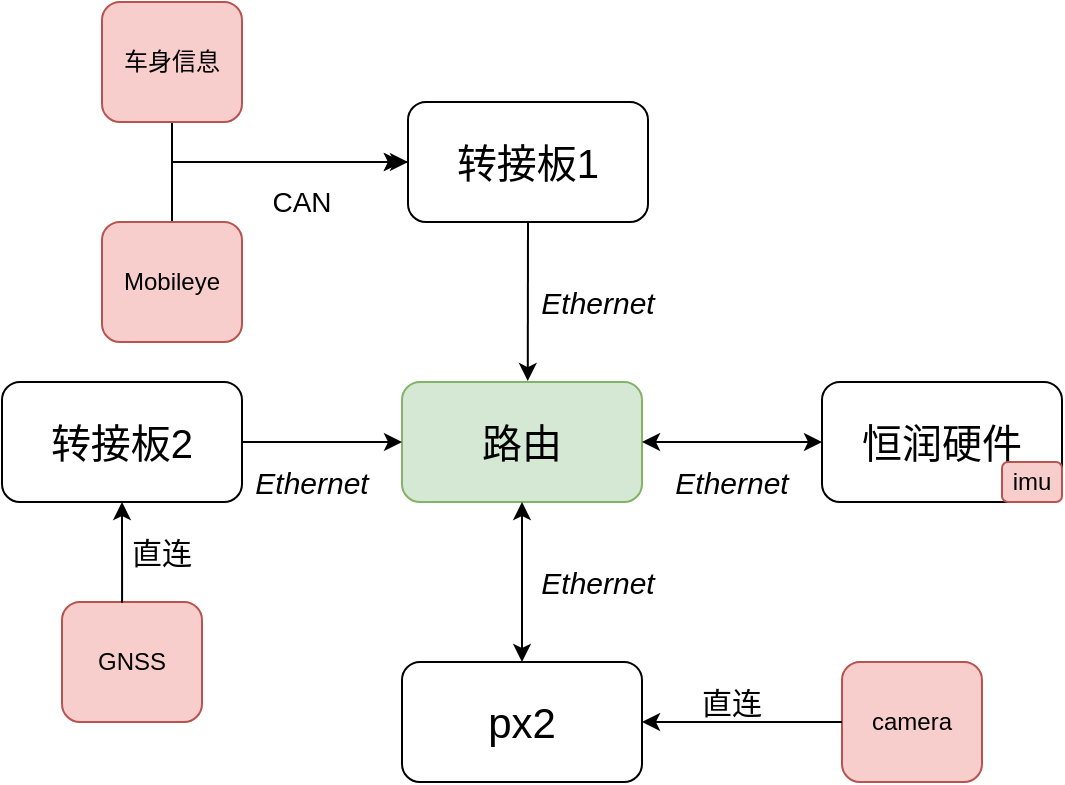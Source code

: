 <mxfile version="10.6.7" type="github"><diagram id="Wk74kEMtHISoScYsqJLL" name="Page-1"><mxGraphModel dx="840" dy="459" grid="1" gridSize="10" guides="1" tooltips="1" connect="1" arrows="1" fold="1" page="1" pageScale="1" pageWidth="827" pageHeight="1169" math="0" shadow="0"><root><mxCell id="0"/><mxCell id="1" parent="0"/><mxCell id="wm46AVBpIbckQWWRErPG-2" value="&lt;font style=&quot;font-size: 20px&quot;&gt;路由&lt;/font&gt;" style="rounded=1;whiteSpace=wrap;html=1;fillColor=#d5e8d4;strokeColor=#82b366;" parent="1" vertex="1"><mxGeometry x="290" y="220" width="120" height="60" as="geometry"/></mxCell><mxCell id="wm46AVBpIbckQWWRErPG-3" value="&lt;font style=&quot;font-size: 21px&quot;&gt;px2&lt;/font&gt;" style="rounded=1;whiteSpace=wrap;html=1;" parent="1" vertex="1"><mxGeometry x="290" y="360" width="120" height="60" as="geometry"/></mxCell><mxCell id="wm46AVBpIbckQWWRErPG-5" value="camera" style="rounded=1;whiteSpace=wrap;html=1;fillColor=#f8cecc;strokeColor=#b85450;" parent="1" vertex="1"><mxGeometry x="510" y="360" width="70" height="60" as="geometry"/></mxCell><mxCell id="wm46AVBpIbckQWWRErPG-7" value="" style="endArrow=classic;startArrow=classic;html=1;exitX=0.5;exitY=0;exitDx=0;exitDy=0;entryX=0.5;entryY=1;entryDx=0;entryDy=0;" parent="1" source="wm46AVBpIbckQWWRErPG-3" target="wm46AVBpIbckQWWRErPG-2" edge="1"><mxGeometry width="50" height="50" relative="1" as="geometry"><mxPoint x="320" y="330" as="sourcePoint"/><mxPoint x="370" y="280" as="targetPoint"/></mxGeometry></mxCell><mxCell id="wm46AVBpIbckQWWRErPG-8" value="" style="endArrow=classic;html=1;exitX=0;exitY=0.5;exitDx=0;exitDy=0;entryX=1;entryY=0.5;entryDx=0;entryDy=0;" parent="1" source="wm46AVBpIbckQWWRErPG-5" target="wm46AVBpIbckQWWRErPG-3" edge="1"><mxGeometry width="50" height="50" relative="1" as="geometry"><mxPoint x="290" y="490" as="sourcePoint"/><mxPoint x="340" y="440" as="targetPoint"/></mxGeometry></mxCell><mxCell id="wm46AVBpIbckQWWRErPG-9" value="&lt;font style=&quot;font-size: 20px&quot;&gt;恒润硬件&lt;/font&gt;" style="rounded=1;whiteSpace=wrap;html=1;" parent="1" vertex="1"><mxGeometry x="500" y="220" width="120" height="60" as="geometry"/></mxCell><mxCell id="wm46AVBpIbckQWWRErPG-10" value="imu" style="rounded=1;whiteSpace=wrap;html=1;fillColor=#f8cecc;strokeColor=#b85450;" parent="1" vertex="1"><mxGeometry x="590" y="260" width="30" height="20" as="geometry"/></mxCell><mxCell id="wm46AVBpIbckQWWRErPG-11" value="" style="endArrow=classic;startArrow=classic;html=1;exitX=0;exitY=0.5;exitDx=0;exitDy=0;entryX=1;entryY=0.5;entryDx=0;entryDy=0;" parent="1" source="wm46AVBpIbckQWWRErPG-9" target="wm46AVBpIbckQWWRErPG-2" edge="1"><mxGeometry width="50" height="50" relative="1" as="geometry"><mxPoint x="680" y="160" as="sourcePoint"/><mxPoint x="680" y="80" as="targetPoint"/></mxGeometry></mxCell><mxCell id="wm46AVBpIbckQWWRErPG-18" style="edgeStyle=orthogonalEdgeStyle;rounded=0;orthogonalLoop=1;jettySize=auto;html=1;" parent="1" source="wm46AVBpIbckQWWRErPG-12" edge="1"><mxGeometry relative="1" as="geometry"><mxPoint x="290" y="110" as="targetPoint"/></mxGeometry></mxCell><mxCell id="wm46AVBpIbckQWWRErPG-12" value="&lt;font style=&quot;font-size: 20px&quot;&gt;转接板1&lt;/font&gt;" style="rounded=1;whiteSpace=wrap;html=1;" parent="1" vertex="1"><mxGeometry x="293" y="80" width="120" height="60" as="geometry"/></mxCell><mxCell id="wm46AVBpIbckQWWRErPG-17" style="edgeStyle=orthogonalEdgeStyle;rounded=0;orthogonalLoop=1;jettySize=auto;html=1;exitX=0.5;exitY=1;exitDx=0;exitDy=0;" parent="1" source="wm46AVBpIbckQWWRErPG-14" edge="1"><mxGeometry relative="1" as="geometry"><mxPoint x="290" y="110" as="targetPoint"/><Array as="points"><mxPoint x="175" y="110"/></Array></mxGeometry></mxCell><mxCell id="wm46AVBpIbckQWWRErPG-14" value="车身信息" style="rounded=1;whiteSpace=wrap;html=1;fillColor=#f8cecc;strokeColor=#b85450;" parent="1" vertex="1"><mxGeometry x="140" y="30" width="70" height="60" as="geometry"/></mxCell><mxCell id="wm46AVBpIbckQWWRErPG-21" style="edgeStyle=orthogonalEdgeStyle;rounded=0;orthogonalLoop=1;jettySize=auto;html=1;exitX=0.5;exitY=0;exitDx=0;exitDy=0;" parent="1" source="wm46AVBpIbckQWWRErPG-15" edge="1"><mxGeometry relative="1" as="geometry"><mxPoint x="293" y="110" as="targetPoint"/><Array as="points"><mxPoint x="175" y="110"/></Array></mxGeometry></mxCell><mxCell id="wm46AVBpIbckQWWRErPG-15" value="Mobileye" style="rounded=1;whiteSpace=wrap;html=1;fillColor=#f8cecc;strokeColor=#b85450;" parent="1" vertex="1"><mxGeometry x="140" y="140" width="70" height="60" as="geometry"/></mxCell><mxCell id="wm46AVBpIbckQWWRErPG-23" value="" style="endArrow=classic;html=1;exitX=0.5;exitY=1;exitDx=0;exitDy=0;entryX=0.524;entryY=-0.008;entryDx=0;entryDy=0;entryPerimeter=0;" parent="1" source="wm46AVBpIbckQWWRErPG-12" target="wm46AVBpIbckQWWRErPG-2" edge="1"><mxGeometry width="50" height="50" relative="1" as="geometry"><mxPoint x="140" y="490" as="sourcePoint"/><mxPoint x="190" y="440" as="targetPoint"/></mxGeometry></mxCell><mxCell id="wm46AVBpIbckQWWRErPG-24" value="&lt;font style=&quot;font-size: 14px&quot;&gt;CAN&lt;/font&gt;" style="text;html=1;strokeColor=none;fillColor=none;align=center;verticalAlign=middle;whiteSpace=wrap;rounded=0;strokeWidth=4;" parent="1" vertex="1"><mxGeometry x="220" y="120" width="40" height="20" as="geometry"/></mxCell><mxCell id="wm46AVBpIbckQWWRErPG-25" value="&lt;font size=&quot;1&quot;&gt;&lt;em style=&quot;font-size: 15px&quot;&gt;Ethernet&lt;/em&gt;&lt;/font&gt;" style="text;html=1;strokeColor=none;fillColor=none;align=center;verticalAlign=middle;whiteSpace=wrap;rounded=0;" parent="1" vertex="1"><mxGeometry x="353" y="160" width="70" height="40" as="geometry"/></mxCell><mxCell id="wm46AVBpIbckQWWRErPG-26" value="&lt;font size=&quot;1&quot;&gt;&lt;em style=&quot;font-size: 15px&quot;&gt;Ethernet&lt;/em&gt;&lt;/font&gt;" style="text;html=1;strokeColor=none;fillColor=none;align=center;verticalAlign=middle;whiteSpace=wrap;rounded=0;" parent="1" vertex="1"><mxGeometry x="353" y="300" width="70" height="40" as="geometry"/></mxCell><mxCell id="wm46AVBpIbckQWWRErPG-27" value="&lt;font size=&quot;1&quot;&gt;&lt;em style=&quot;font-size: 15px&quot;&gt;Ethernet&lt;/em&gt;&lt;/font&gt;" style="text;html=1;strokeColor=none;fillColor=none;align=center;verticalAlign=middle;whiteSpace=wrap;rounded=0;" parent="1" vertex="1"><mxGeometry x="420" y="250" width="70" height="40" as="geometry"/></mxCell><mxCell id="wm46AVBpIbckQWWRErPG-28" value="&lt;font style=&quot;font-size: 20px&quot;&gt;转接板2&lt;/font&gt;" style="rounded=1;whiteSpace=wrap;html=1;" parent="1" vertex="1"><mxGeometry x="90" y="220" width="120" height="60" as="geometry"/></mxCell><mxCell id="wm46AVBpIbckQWWRErPG-30" value="" style="endArrow=classic;html=1;entryX=0;entryY=0.5;entryDx=0;entryDy=0;exitX=1;exitY=0.5;exitDx=0;exitDy=0;" parent="1" source="wm46AVBpIbckQWWRErPG-28" target="wm46AVBpIbckQWWRErPG-2" edge="1"><mxGeometry width="50" height="50" relative="1" as="geometry"><mxPoint x="90" y="490" as="sourcePoint"/><mxPoint x="140" y="440" as="targetPoint"/></mxGeometry></mxCell><mxCell id="wm46AVBpIbckQWWRErPG-32" value="&lt;font size=&quot;1&quot;&gt;&lt;em style=&quot;font-size: 15px&quot;&gt;Ethernet&lt;/em&gt;&lt;/font&gt;" style="text;html=1;strokeColor=none;fillColor=none;align=center;verticalAlign=middle;whiteSpace=wrap;rounded=0;" parent="1" vertex="1"><mxGeometry x="210" y="250" width="70" height="40" as="geometry"/></mxCell><mxCell id="wm46AVBpIbckQWWRErPG-33" value="GNSS" style="rounded=1;whiteSpace=wrap;html=1;fillColor=#f8cecc;strokeColor=#b85450;" parent="1" vertex="1"><mxGeometry x="120" y="330" width="70" height="60" as="geometry"/></mxCell><mxCell id="wm46AVBpIbckQWWRErPG-35" value="" style="endArrow=classic;html=1;entryX=0.5;entryY=1;entryDx=0;entryDy=0;exitX=0.429;exitY=0.007;exitDx=0;exitDy=0;exitPerimeter=0;" parent="1" source="wm46AVBpIbckQWWRErPG-33" target="wm46AVBpIbckQWWRErPG-28" edge="1"><mxGeometry width="50" height="50" relative="1" as="geometry"><mxPoint x="150" y="328" as="sourcePoint"/><mxPoint x="140" y="440" as="targetPoint"/></mxGeometry></mxCell><mxCell id="wm46AVBpIbckQWWRErPG-36" value="&lt;font style=&quot;font-size: 15px&quot;&gt;直连&lt;/font&gt;" style="text;html=1;strokeColor=none;fillColor=none;align=center;verticalAlign=middle;whiteSpace=wrap;rounded=0;" parent="1" vertex="1"><mxGeometry x="150" y="295" width="40" height="20" as="geometry"/></mxCell><mxCell id="wm46AVBpIbckQWWRErPG-37" value="&lt;font style=&quot;font-size: 15px&quot;&gt;直连&lt;/font&gt;" style="text;html=1;strokeColor=none;fillColor=none;align=center;verticalAlign=middle;whiteSpace=wrap;rounded=0;" parent="1" vertex="1"><mxGeometry x="435" y="370" width="40" height="20" as="geometry"/></mxCell></root></mxGraphModel></diagram></mxfile>